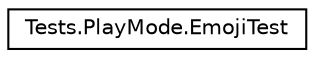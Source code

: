digraph "Graphical Class Hierarchy"
{
 // LATEX_PDF_SIZE
  edge [fontname="Helvetica",fontsize="10",labelfontname="Helvetica",labelfontsize="10"];
  node [fontname="Helvetica",fontsize="10",shape=record];
  rankdir="LR";
  Node0 [label="Tests.PlayMode.EmojiTest",height=0.2,width=0.4,color="black", fillcolor="white", style="filled",URL="$class_tests_1_1_play_mode_1_1_emoji_test.html",tooltip=" "];
}
